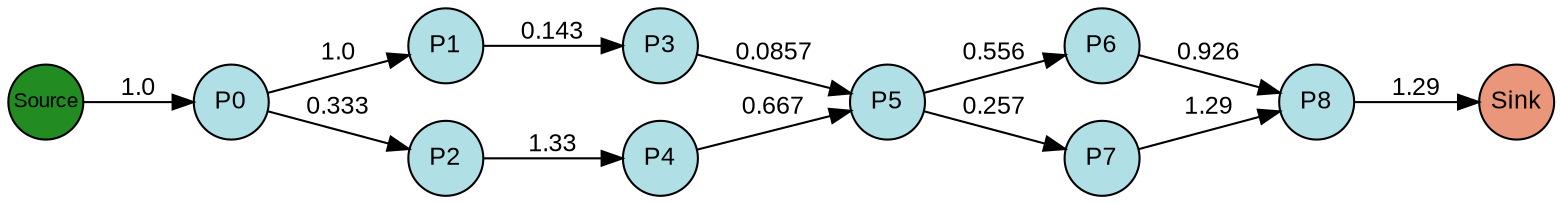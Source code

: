digraph {
  splines=true;
node [margin=0 fontname=arial fontcolor=black fontsize=12 shape=circle width=0.5 fixedsize=true style=filled fillcolor=powderblue]
  1 [label="P0"]
  2 [label="P1"]
  3 [label="P2"]
  4 [label="P3"]
  5 [label="P4"]
  6 [label="P5"]
  7 [label="P6"]
  8 [label="P7"]
  9 [label="P8"]
  node [margin=0 fontname=arial fontcolor=black fontsize=10 shape=circle width=0.5 fixedsize=true style=filled fillcolor=forestgreen]
  10 [label="Source"]
  node [margin=0 fontname=arial fontcolor=black fontsize=12 shape=circle width=0.5 fixedsize=true style=filled fillcolor=darksalmon]
  11 [label="Sink"]
rankdir=LR
edge [margin=0 fontname=arial fontcolor=black fontsize=12]
   1 -> 2 [label="1.0"]
   1 -> 3 [label="0.333"]
   2 -> 4 [label="0.143"]
   3 -> 5 [label="1.33"]
   4 -> 6 [label="0.0857"]
   5 -> 6 [label="0.667"]
   6 -> 7 [label="0.556"]
   6 -> 8 [label="0.257"]
   7 -> 9 [label="0.926"]
   8 -> 9 [label="1.29"]
   10 -> 1 [label="1.0"]
   9 -> 11 [label="1.29"]

  {rank=same 10}
	{rank=same  1 }
	{rank=same  2, 3 }
	{rank=same  4, 5 }
	{rank=same  6 }
	{rank=same  7, 8 }
	{rank=same  9 }
  {rank=same 11}
}
